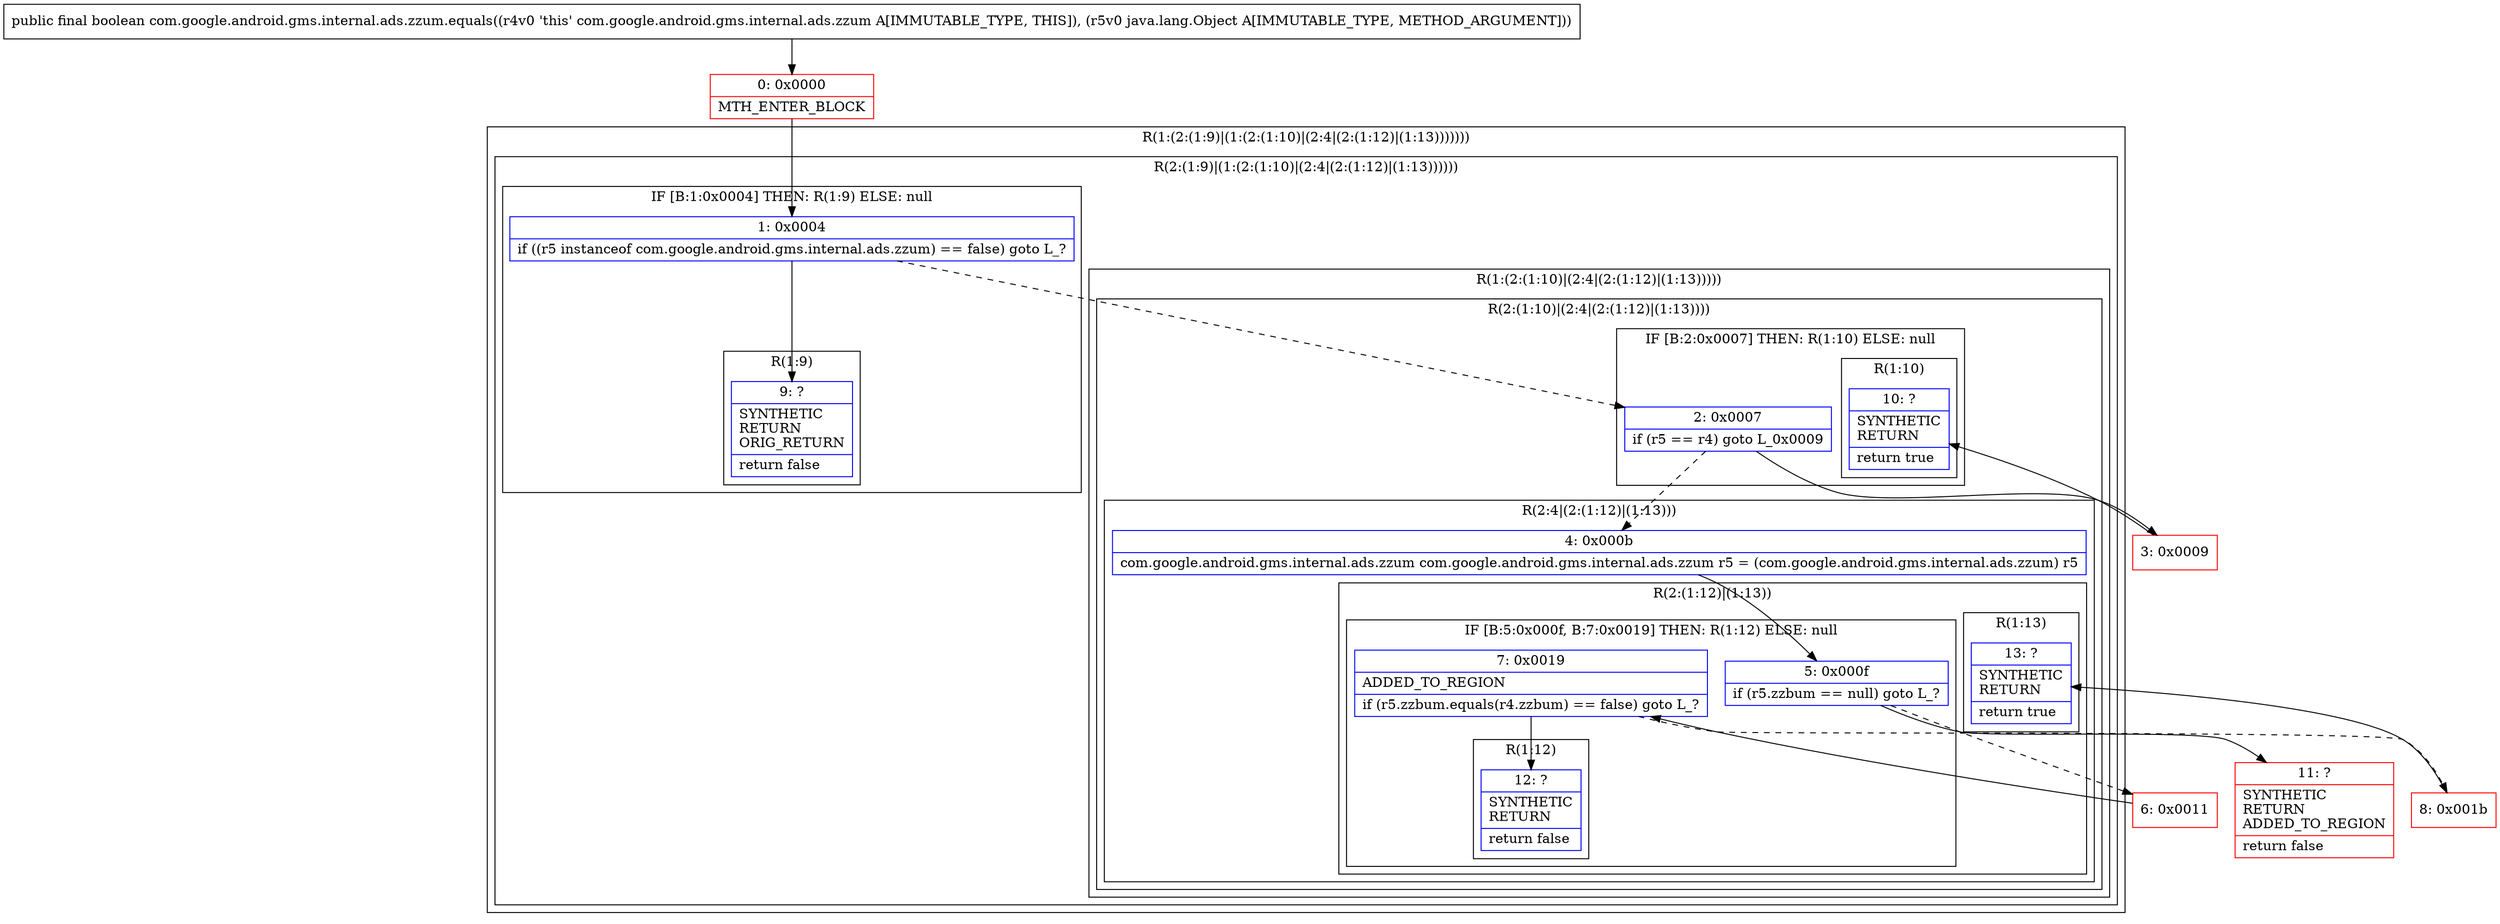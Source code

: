 digraph "CFG forcom.google.android.gms.internal.ads.zzum.equals(Ljava\/lang\/Object;)Z" {
subgraph cluster_Region_2017200596 {
label = "R(1:(2:(1:9)|(1:(2:(1:10)|(2:4|(2:(1:12)|(1:13)))))))";
node [shape=record,color=blue];
subgraph cluster_Region_1981566010 {
label = "R(2:(1:9)|(1:(2:(1:10)|(2:4|(2:(1:12)|(1:13))))))";
node [shape=record,color=blue];
subgraph cluster_IfRegion_680277362 {
label = "IF [B:1:0x0004] THEN: R(1:9) ELSE: null";
node [shape=record,color=blue];
Node_1 [shape=record,label="{1\:\ 0x0004|if ((r5 instanceof com.google.android.gms.internal.ads.zzum) == false) goto L_?\l}"];
subgraph cluster_Region_1586743831 {
label = "R(1:9)";
node [shape=record,color=blue];
Node_9 [shape=record,label="{9\:\ ?|SYNTHETIC\lRETURN\lORIG_RETURN\l|return false\l}"];
}
}
subgraph cluster_Region_1190726328 {
label = "R(1:(2:(1:10)|(2:4|(2:(1:12)|(1:13)))))";
node [shape=record,color=blue];
subgraph cluster_Region_1385231297 {
label = "R(2:(1:10)|(2:4|(2:(1:12)|(1:13))))";
node [shape=record,color=blue];
subgraph cluster_IfRegion_461269828 {
label = "IF [B:2:0x0007] THEN: R(1:10) ELSE: null";
node [shape=record,color=blue];
Node_2 [shape=record,label="{2\:\ 0x0007|if (r5 == r4) goto L_0x0009\l}"];
subgraph cluster_Region_1543362894 {
label = "R(1:10)";
node [shape=record,color=blue];
Node_10 [shape=record,label="{10\:\ ?|SYNTHETIC\lRETURN\l|return true\l}"];
}
}
subgraph cluster_Region_208300047 {
label = "R(2:4|(2:(1:12)|(1:13)))";
node [shape=record,color=blue];
Node_4 [shape=record,label="{4\:\ 0x000b|com.google.android.gms.internal.ads.zzum com.google.android.gms.internal.ads.zzum r5 = (com.google.android.gms.internal.ads.zzum) r5\l}"];
subgraph cluster_Region_1432335427 {
label = "R(2:(1:12)|(1:13))";
node [shape=record,color=blue];
subgraph cluster_IfRegion_663147635 {
label = "IF [B:5:0x000f, B:7:0x0019] THEN: R(1:12) ELSE: null";
node [shape=record,color=blue];
Node_5 [shape=record,label="{5\:\ 0x000f|if (r5.zzbum == null) goto L_?\l}"];
Node_7 [shape=record,label="{7\:\ 0x0019|ADDED_TO_REGION\l|if (r5.zzbum.equals(r4.zzbum) == false) goto L_?\l}"];
subgraph cluster_Region_281554 {
label = "R(1:12)";
node [shape=record,color=blue];
Node_12 [shape=record,label="{12\:\ ?|SYNTHETIC\lRETURN\l|return false\l}"];
}
}
subgraph cluster_Region_1757947101 {
label = "R(1:13)";
node [shape=record,color=blue];
Node_13 [shape=record,label="{13\:\ ?|SYNTHETIC\lRETURN\l|return true\l}"];
}
}
}
}
}
}
}
Node_0 [shape=record,color=red,label="{0\:\ 0x0000|MTH_ENTER_BLOCK\l}"];
Node_3 [shape=record,color=red,label="{3\:\ 0x0009}"];
Node_6 [shape=record,color=red,label="{6\:\ 0x0011}"];
Node_8 [shape=record,color=red,label="{8\:\ 0x001b}"];
Node_11 [shape=record,color=red,label="{11\:\ ?|SYNTHETIC\lRETURN\lADDED_TO_REGION\l|return false\l}"];
MethodNode[shape=record,label="{public final boolean com.google.android.gms.internal.ads.zzum.equals((r4v0 'this' com.google.android.gms.internal.ads.zzum A[IMMUTABLE_TYPE, THIS]), (r5v0 java.lang.Object A[IMMUTABLE_TYPE, METHOD_ARGUMENT])) }"];
MethodNode -> Node_0;
Node_1 -> Node_2[style=dashed];
Node_1 -> Node_9;
Node_2 -> Node_3;
Node_2 -> Node_4[style=dashed];
Node_4 -> Node_5;
Node_5 -> Node_6[style=dashed];
Node_5 -> Node_11;
Node_7 -> Node_8[style=dashed];
Node_7 -> Node_12;
Node_0 -> Node_1;
Node_3 -> Node_10;
Node_6 -> Node_7;
Node_8 -> Node_13;
}

